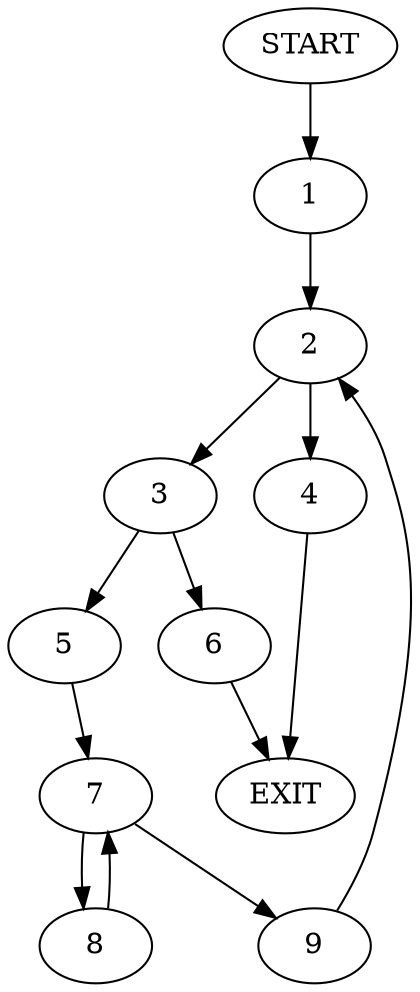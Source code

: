 digraph {
0 [label="START"]
10 [label="EXIT"]
0 -> 1
1 -> 2
2 -> 3
2 -> 4
3 -> 5
3 -> 6
4 -> 10
5 -> 7
6 -> 10
7 -> 8
7 -> 9
8 -> 7
9 -> 2
}
